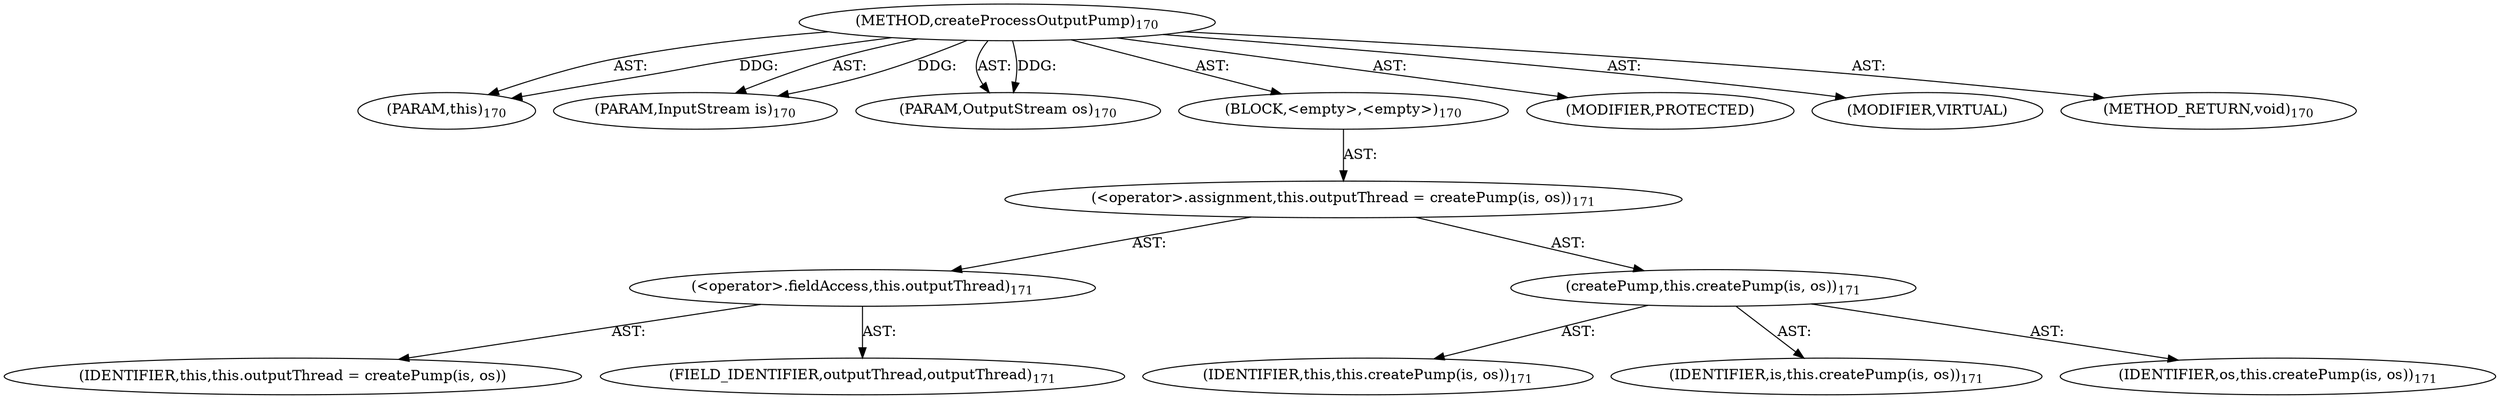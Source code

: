 digraph "createProcessOutputPump" {  
"111669149707" [label = <(METHOD,createProcessOutputPump)<SUB>170</SUB>> ]
"115964116995" [label = <(PARAM,this)<SUB>170</SUB>> ]
"115964117015" [label = <(PARAM,InputStream is)<SUB>170</SUB>> ]
"115964117016" [label = <(PARAM,OutputStream os)<SUB>170</SUB>> ]
"25769803804" [label = <(BLOCK,&lt;empty&gt;,&lt;empty&gt;)<SUB>170</SUB>> ]
"30064771118" [label = <(&lt;operator&gt;.assignment,this.outputThread = createPump(is, os))<SUB>171</SUB>> ]
"30064771119" [label = <(&lt;operator&gt;.fieldAccess,this.outputThread)<SUB>171</SUB>> ]
"68719476779" [label = <(IDENTIFIER,this,this.outputThread = createPump(is, os))> ]
"55834574871" [label = <(FIELD_IDENTIFIER,outputThread,outputThread)<SUB>171</SUB>> ]
"30064771120" [label = <(createPump,this.createPump(is, os))<SUB>171</SUB>> ]
"68719476739" [label = <(IDENTIFIER,this,this.createPump(is, os))<SUB>171</SUB>> ]
"68719476780" [label = <(IDENTIFIER,is,this.createPump(is, os))<SUB>171</SUB>> ]
"68719476781" [label = <(IDENTIFIER,os,this.createPump(is, os))<SUB>171</SUB>> ]
"133143986204" [label = <(MODIFIER,PROTECTED)> ]
"133143986205" [label = <(MODIFIER,VIRTUAL)> ]
"128849018891" [label = <(METHOD_RETURN,void)<SUB>170</SUB>> ]
  "111669149707" -> "115964116995"  [ label = "AST: "] 
  "111669149707" -> "115964117015"  [ label = "AST: "] 
  "111669149707" -> "115964117016"  [ label = "AST: "] 
  "111669149707" -> "25769803804"  [ label = "AST: "] 
  "111669149707" -> "133143986204"  [ label = "AST: "] 
  "111669149707" -> "133143986205"  [ label = "AST: "] 
  "111669149707" -> "128849018891"  [ label = "AST: "] 
  "25769803804" -> "30064771118"  [ label = "AST: "] 
  "30064771118" -> "30064771119"  [ label = "AST: "] 
  "30064771118" -> "30064771120"  [ label = "AST: "] 
  "30064771119" -> "68719476779"  [ label = "AST: "] 
  "30064771119" -> "55834574871"  [ label = "AST: "] 
  "30064771120" -> "68719476739"  [ label = "AST: "] 
  "30064771120" -> "68719476780"  [ label = "AST: "] 
  "30064771120" -> "68719476781"  [ label = "AST: "] 
  "111669149707" -> "115964116995"  [ label = "DDG: "] 
  "111669149707" -> "115964117015"  [ label = "DDG: "] 
  "111669149707" -> "115964117016"  [ label = "DDG: "] 
}
